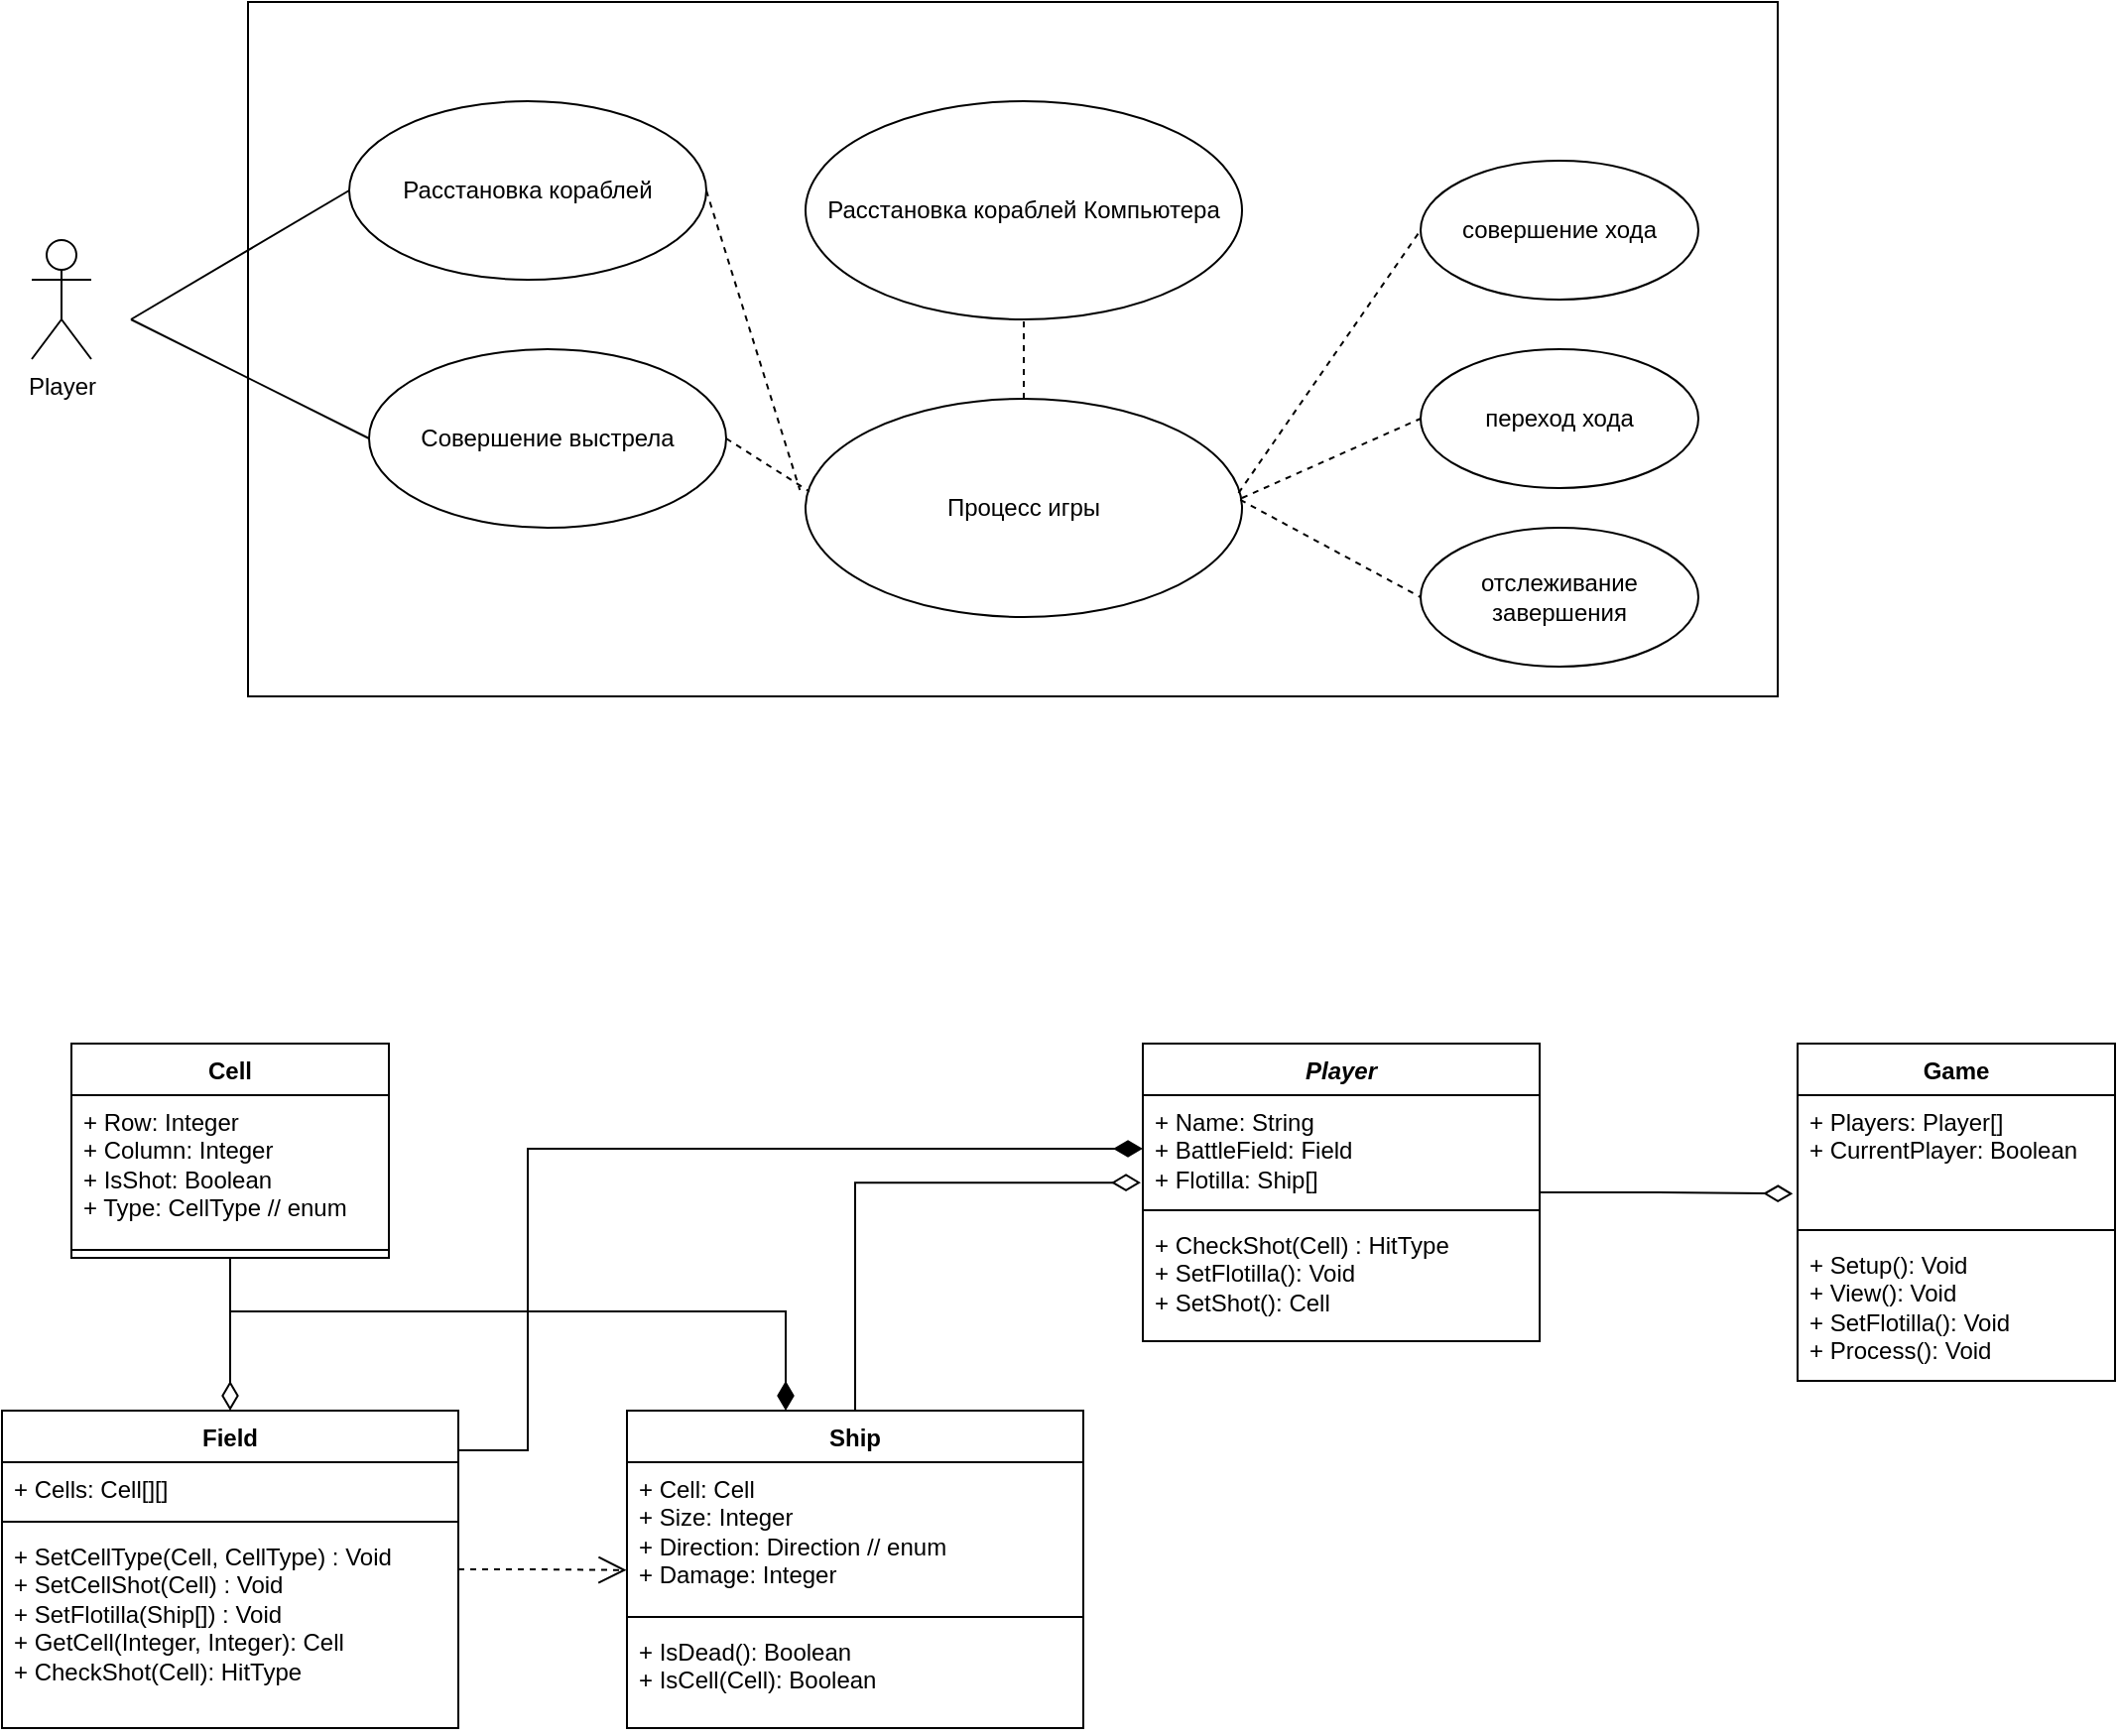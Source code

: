 <mxfile version="22.0.4" type="device">
  <diagram name="Страница — 1" id="brCAHniHqtnJdX55iJIi">
    <mxGraphModel dx="600" dy="331" grid="1" gridSize="10" guides="1" tooltips="1" connect="1" arrows="1" fold="1" page="1" pageScale="1" pageWidth="827" pageHeight="1169" math="0" shadow="0">
      <root>
        <mxCell id="0" />
        <mxCell id="1" parent="0" />
        <mxCell id="aPqiDfBZTmzHr9kcnYZZ-1" value="" style="rounded=0;whiteSpace=wrap;html=1;" vertex="1" parent="1">
          <mxGeometry x="199" y="60" width="771" height="350" as="geometry" />
        </mxCell>
        <mxCell id="aPqiDfBZTmzHr9kcnYZZ-2" value="Расстановка кораблей" style="ellipse;whiteSpace=wrap;html=1;" vertex="1" parent="1">
          <mxGeometry x="250" y="110" width="180" height="90" as="geometry" />
        </mxCell>
        <mxCell id="aPqiDfBZTmzHr9kcnYZZ-5" value="Совершение выстрела" style="ellipse;whiteSpace=wrap;html=1;" vertex="1" parent="1">
          <mxGeometry x="260" y="235" width="180" height="90" as="geometry" />
        </mxCell>
        <mxCell id="aPqiDfBZTmzHr9kcnYZZ-6" value="Player" style="shape=umlActor;verticalLabelPosition=bottom;verticalAlign=top;html=1;" vertex="1" parent="1">
          <mxGeometry x="90" y="180" width="30" height="60" as="geometry" />
        </mxCell>
        <mxCell id="aPqiDfBZTmzHr9kcnYZZ-7" value="" style="endArrow=none;html=1;rounded=0;entryX=0;entryY=0.5;entryDx=0;entryDy=0;" edge="1" parent="1" target="aPqiDfBZTmzHr9kcnYZZ-2">
          <mxGeometry width="50" height="50" relative="1" as="geometry">
            <mxPoint x="140" y="220" as="sourcePoint" />
            <mxPoint x="190" y="170" as="targetPoint" />
          </mxGeometry>
        </mxCell>
        <mxCell id="aPqiDfBZTmzHr9kcnYZZ-8" value="" style="endArrow=none;html=1;rounded=0;entryX=0;entryY=0.5;entryDx=0;entryDy=0;" edge="1" parent="1" target="aPqiDfBZTmzHr9kcnYZZ-5">
          <mxGeometry width="50" height="50" relative="1" as="geometry">
            <mxPoint x="140" y="220" as="sourcePoint" />
            <mxPoint x="260" y="165" as="targetPoint" />
          </mxGeometry>
        </mxCell>
        <mxCell id="aPqiDfBZTmzHr9kcnYZZ-9" value="Расстановка кораблей Компьютера" style="ellipse;whiteSpace=wrap;html=1;" vertex="1" parent="1">
          <mxGeometry x="480" y="110" width="220" height="110" as="geometry" />
        </mxCell>
        <mxCell id="aPqiDfBZTmzHr9kcnYZZ-10" value="Процесс игры" style="ellipse;whiteSpace=wrap;html=1;" vertex="1" parent="1">
          <mxGeometry x="480" y="260" width="220" height="110" as="geometry" />
        </mxCell>
        <mxCell id="aPqiDfBZTmzHr9kcnYZZ-12" value="" style="endArrow=none;dashed=1;html=1;rounded=0;exitX=1;exitY=0.5;exitDx=0;exitDy=0;entryX=0.009;entryY=0.425;entryDx=0;entryDy=0;entryPerimeter=0;" edge="1" parent="1" source="aPqiDfBZTmzHr9kcnYZZ-5" target="aPqiDfBZTmzHr9kcnYZZ-10">
          <mxGeometry width="50" height="50" relative="1" as="geometry">
            <mxPoint x="410" y="370" as="sourcePoint" />
            <mxPoint x="460" y="320" as="targetPoint" />
          </mxGeometry>
        </mxCell>
        <mxCell id="aPqiDfBZTmzHr9kcnYZZ-13" value="" style="endArrow=none;dashed=1;html=1;rounded=0;entryX=-0.013;entryY=0.418;entryDx=0;entryDy=0;entryPerimeter=0;exitX=1;exitY=0.5;exitDx=0;exitDy=0;" edge="1" parent="1" source="aPqiDfBZTmzHr9kcnYZZ-2" target="aPqiDfBZTmzHr9kcnYZZ-10">
          <mxGeometry width="50" height="50" relative="1" as="geometry">
            <mxPoint x="450" y="197" as="sourcePoint" />
            <mxPoint x="492" y="223.5" as="targetPoint" />
          </mxGeometry>
        </mxCell>
        <mxCell id="aPqiDfBZTmzHr9kcnYZZ-14" value="" style="endArrow=none;dashed=1;html=1;rounded=0;exitX=0.5;exitY=0;exitDx=0;exitDy=0;" edge="1" parent="1" source="aPqiDfBZTmzHr9kcnYZZ-10">
          <mxGeometry width="50" height="50" relative="1" as="geometry">
            <mxPoint x="540" y="270" as="sourcePoint" />
            <mxPoint x="590" y="220" as="targetPoint" />
          </mxGeometry>
        </mxCell>
        <mxCell id="aPqiDfBZTmzHr9kcnYZZ-17" value="совершение хода" style="ellipse;whiteSpace=wrap;html=1;" vertex="1" parent="1">
          <mxGeometry x="790" y="140" width="140" height="70" as="geometry" />
        </mxCell>
        <mxCell id="aPqiDfBZTmzHr9kcnYZZ-18" value="переход хода" style="ellipse;whiteSpace=wrap;html=1;" vertex="1" parent="1">
          <mxGeometry x="790" y="235" width="140" height="70" as="geometry" />
        </mxCell>
        <mxCell id="aPqiDfBZTmzHr9kcnYZZ-19" value="отслеживание завершения" style="ellipse;whiteSpace=wrap;html=1;" vertex="1" parent="1">
          <mxGeometry x="790" y="325" width="140" height="70" as="geometry" />
        </mxCell>
        <mxCell id="aPqiDfBZTmzHr9kcnYZZ-20" value="" style="endArrow=none;dashed=1;html=1;rounded=0;exitX=0.992;exitY=0.432;exitDx=0;exitDy=0;exitPerimeter=0;entryX=0;entryY=0.5;entryDx=0;entryDy=0;" edge="1" parent="1" source="aPqiDfBZTmzHr9kcnYZZ-10" target="aPqiDfBZTmzHr9kcnYZZ-17">
          <mxGeometry width="50" height="50" relative="1" as="geometry">
            <mxPoint x="690" y="310" as="sourcePoint" />
            <mxPoint x="740" y="260" as="targetPoint" />
          </mxGeometry>
        </mxCell>
        <mxCell id="aPqiDfBZTmzHr9kcnYZZ-21" value="" style="endArrow=none;dashed=1;html=1;rounded=0;entryX=0;entryY=0.5;entryDx=0;entryDy=0;" edge="1" parent="1" target="aPqiDfBZTmzHr9kcnYZZ-18">
          <mxGeometry width="50" height="50" relative="1" as="geometry">
            <mxPoint x="700" y="310" as="sourcePoint" />
            <mxPoint x="750" y="260" as="targetPoint" />
          </mxGeometry>
        </mxCell>
        <mxCell id="aPqiDfBZTmzHr9kcnYZZ-22" value="" style="endArrow=none;dashed=1;html=1;rounded=0;entryX=0;entryY=0.5;entryDx=0;entryDy=0;exitX=0.996;exitY=0.463;exitDx=0;exitDy=0;exitPerimeter=0;" edge="1" parent="1" source="aPqiDfBZTmzHr9kcnYZZ-10" target="aPqiDfBZTmzHr9kcnYZZ-19">
          <mxGeometry width="50" height="50" relative="1" as="geometry">
            <mxPoint x="710" y="320" as="sourcePoint" />
            <mxPoint x="800" y="280" as="targetPoint" />
          </mxGeometry>
        </mxCell>
        <mxCell id="aPqiDfBZTmzHr9kcnYZZ-31" style="edgeStyle=orthogonalEdgeStyle;rounded=0;orthogonalLoop=1;jettySize=auto;html=1;entryX=0.5;entryY=0;entryDx=0;entryDy=0;endArrow=diamondThin;endFill=0;endSize=12;" edge="1" parent="1" source="aPqiDfBZTmzHr9kcnYZZ-23" target="aPqiDfBZTmzHr9kcnYZZ-27">
          <mxGeometry relative="1" as="geometry" />
        </mxCell>
        <mxCell id="aPqiDfBZTmzHr9kcnYZZ-53" style="edgeStyle=orthogonalEdgeStyle;rounded=0;orthogonalLoop=1;jettySize=auto;html=1;endArrow=diamondThin;endFill=1;endSize=12;" edge="1" parent="1" source="aPqiDfBZTmzHr9kcnYZZ-23">
          <mxGeometry relative="1" as="geometry">
            <mxPoint x="470" y="770" as="targetPoint" />
            <Array as="points">
              <mxPoint x="190" y="720" />
              <mxPoint x="470" y="720" />
              <mxPoint x="470" y="770" />
            </Array>
          </mxGeometry>
        </mxCell>
        <mxCell id="aPqiDfBZTmzHr9kcnYZZ-23" value="Cell" style="swimlane;fontStyle=1;align=center;verticalAlign=top;childLayout=stackLayout;horizontal=1;startSize=26;horizontalStack=0;resizeParent=1;resizeParentMax=0;resizeLast=0;collapsible=1;marginBottom=0;whiteSpace=wrap;html=1;" vertex="1" parent="1">
          <mxGeometry x="110" y="585" width="160" height="108" as="geometry" />
        </mxCell>
        <mxCell id="aPqiDfBZTmzHr9kcnYZZ-24" value="+ Row: Integer&lt;br&gt;+ Column: Integer&lt;br&gt;+ IsShot: Boolean&lt;br&gt;+ Type: CellType // enum" style="text;strokeColor=none;fillColor=none;align=left;verticalAlign=top;spacingLeft=4;spacingRight=4;overflow=hidden;rotatable=0;points=[[0,0.5],[1,0.5]];portConstraint=eastwest;whiteSpace=wrap;html=1;" vertex="1" parent="aPqiDfBZTmzHr9kcnYZZ-23">
          <mxGeometry y="26" width="160" height="74" as="geometry" />
        </mxCell>
        <mxCell id="aPqiDfBZTmzHr9kcnYZZ-25" value="" style="line;strokeWidth=1;fillColor=none;align=left;verticalAlign=middle;spacingTop=-1;spacingLeft=3;spacingRight=3;rotatable=0;labelPosition=right;points=[];portConstraint=eastwest;strokeColor=inherit;" vertex="1" parent="aPqiDfBZTmzHr9kcnYZZ-23">
          <mxGeometry y="100" width="160" height="8" as="geometry" />
        </mxCell>
        <mxCell id="aPqiDfBZTmzHr9kcnYZZ-43" style="edgeStyle=orthogonalEdgeStyle;rounded=0;orthogonalLoop=1;jettySize=auto;html=1;entryX=0;entryY=0.5;entryDx=0;entryDy=0;endArrow=diamondThin;endFill=1;endSize=12;" edge="1" parent="1" source="aPqiDfBZTmzHr9kcnYZZ-27" target="aPqiDfBZTmzHr9kcnYZZ-39">
          <mxGeometry relative="1" as="geometry">
            <Array as="points">
              <mxPoint x="340" y="790" />
              <mxPoint x="340" y="638" />
            </Array>
          </mxGeometry>
        </mxCell>
        <mxCell id="aPqiDfBZTmzHr9kcnYZZ-27" value="Field" style="swimlane;fontStyle=1;align=center;verticalAlign=top;childLayout=stackLayout;horizontal=1;startSize=26;horizontalStack=0;resizeParent=1;resizeParentMax=0;resizeLast=0;collapsible=1;marginBottom=0;whiteSpace=wrap;html=1;" vertex="1" parent="1">
          <mxGeometry x="75" y="770" width="230" height="160" as="geometry" />
        </mxCell>
        <mxCell id="aPqiDfBZTmzHr9kcnYZZ-28" value="+ Cells: Cell[][]" style="text;strokeColor=none;fillColor=none;align=left;verticalAlign=top;spacingLeft=4;spacingRight=4;overflow=hidden;rotatable=0;points=[[0,0.5],[1,0.5]];portConstraint=eastwest;whiteSpace=wrap;html=1;" vertex="1" parent="aPqiDfBZTmzHr9kcnYZZ-27">
          <mxGeometry y="26" width="230" height="26" as="geometry" />
        </mxCell>
        <mxCell id="aPqiDfBZTmzHr9kcnYZZ-29" value="" style="line;strokeWidth=1;fillColor=none;align=left;verticalAlign=middle;spacingTop=-1;spacingLeft=3;spacingRight=3;rotatable=0;labelPosition=right;points=[];portConstraint=eastwest;strokeColor=inherit;" vertex="1" parent="aPqiDfBZTmzHr9kcnYZZ-27">
          <mxGeometry y="52" width="230" height="8" as="geometry" />
        </mxCell>
        <mxCell id="aPqiDfBZTmzHr9kcnYZZ-30" value="+ SetCellType(Cell, CellType) : Void&lt;br&gt;+ SetCellShot(Cell) : Void&lt;br&gt;+ SetFlotilla(Ship[]) : Void&lt;br&gt;+ GetCell(Integer, Integer): Cell&lt;br&gt;+ CheckShot(Cell): HitType" style="text;strokeColor=none;fillColor=none;align=left;verticalAlign=top;spacingLeft=4;spacingRight=4;overflow=hidden;rotatable=0;points=[[0,0.5],[1,0.5]];portConstraint=eastwest;whiteSpace=wrap;html=1;" vertex="1" parent="aPqiDfBZTmzHr9kcnYZZ-27">
          <mxGeometry y="60" width="230" height="100" as="geometry" />
        </mxCell>
        <mxCell id="aPqiDfBZTmzHr9kcnYZZ-32" value="Ship" style="swimlane;fontStyle=1;align=center;verticalAlign=top;childLayout=stackLayout;horizontal=1;startSize=26;horizontalStack=0;resizeParent=1;resizeParentMax=0;resizeLast=0;collapsible=1;marginBottom=0;whiteSpace=wrap;html=1;" vertex="1" parent="1">
          <mxGeometry x="390" y="770" width="230" height="160" as="geometry" />
        </mxCell>
        <mxCell id="aPqiDfBZTmzHr9kcnYZZ-33" value="+ Cell: Cell&lt;br&gt;+ Size: Integer&lt;br&gt;+ Direction: Direction // enum&lt;br&gt;+ Damage: Integer" style="text;strokeColor=none;fillColor=none;align=left;verticalAlign=top;spacingLeft=4;spacingRight=4;overflow=hidden;rotatable=0;points=[[0,0.5],[1,0.5]];portConstraint=eastwest;whiteSpace=wrap;html=1;" vertex="1" parent="aPqiDfBZTmzHr9kcnYZZ-32">
          <mxGeometry y="26" width="230" height="74" as="geometry" />
        </mxCell>
        <mxCell id="aPqiDfBZTmzHr9kcnYZZ-34" value="" style="line;strokeWidth=1;fillColor=none;align=left;verticalAlign=middle;spacingTop=-1;spacingLeft=3;spacingRight=3;rotatable=0;labelPosition=right;points=[];portConstraint=eastwest;strokeColor=inherit;" vertex="1" parent="aPqiDfBZTmzHr9kcnYZZ-32">
          <mxGeometry y="100" width="230" height="8" as="geometry" />
        </mxCell>
        <mxCell id="aPqiDfBZTmzHr9kcnYZZ-35" value="+ IsDead(): Boolean&lt;br&gt;+ IsCell(Cell): Boolean" style="text;strokeColor=none;fillColor=none;align=left;verticalAlign=top;spacingLeft=4;spacingRight=4;overflow=hidden;rotatable=0;points=[[0,0.5],[1,0.5]];portConstraint=eastwest;whiteSpace=wrap;html=1;" vertex="1" parent="aPqiDfBZTmzHr9kcnYZZ-32">
          <mxGeometry y="108" width="230" height="52" as="geometry" />
        </mxCell>
        <mxCell id="aPqiDfBZTmzHr9kcnYZZ-37" style="edgeStyle=orthogonalEdgeStyle;rounded=0;orthogonalLoop=1;jettySize=auto;html=1;entryX=-0.001;entryY=0.735;entryDx=0;entryDy=0;entryPerimeter=0;endArrow=open;endFill=0;startSize=6;dashed=1;endSize=12;" edge="1" parent="1" source="aPqiDfBZTmzHr9kcnYZZ-27" target="aPqiDfBZTmzHr9kcnYZZ-33">
          <mxGeometry relative="1" as="geometry" />
        </mxCell>
        <mxCell id="aPqiDfBZTmzHr9kcnYZZ-38" value="&lt;i&gt;Player&lt;/i&gt;" style="swimlane;fontStyle=1;align=center;verticalAlign=top;childLayout=stackLayout;horizontal=1;startSize=26;horizontalStack=0;resizeParent=1;resizeParentMax=0;resizeLast=0;collapsible=1;marginBottom=0;whiteSpace=wrap;html=1;" vertex="1" parent="1">
          <mxGeometry x="650" y="585" width="200" height="150" as="geometry" />
        </mxCell>
        <mxCell id="aPqiDfBZTmzHr9kcnYZZ-39" value="+ Name: String&lt;br&gt;+ BattleField: Field&lt;br&gt;+ Flotilla: Ship[]" style="text;strokeColor=none;fillColor=none;align=left;verticalAlign=top;spacingLeft=4;spacingRight=4;overflow=hidden;rotatable=0;points=[[0,0.5],[1,0.5]];portConstraint=eastwest;whiteSpace=wrap;html=1;" vertex="1" parent="aPqiDfBZTmzHr9kcnYZZ-38">
          <mxGeometry y="26" width="200" height="54" as="geometry" />
        </mxCell>
        <mxCell id="aPqiDfBZTmzHr9kcnYZZ-40" value="" style="line;strokeWidth=1;fillColor=none;align=left;verticalAlign=middle;spacingTop=-1;spacingLeft=3;spacingRight=3;rotatable=0;labelPosition=right;points=[];portConstraint=eastwest;strokeColor=inherit;" vertex="1" parent="aPqiDfBZTmzHr9kcnYZZ-38">
          <mxGeometry y="80" width="200" height="8" as="geometry" />
        </mxCell>
        <mxCell id="aPqiDfBZTmzHr9kcnYZZ-41" value="+ CheckShot(Cell) : HitType&lt;br&gt;+ SetFlotilla(): Void&lt;br&gt;+ SetShot(): Cell" style="text;strokeColor=none;fillColor=none;align=left;verticalAlign=top;spacingLeft=4;spacingRight=4;overflow=hidden;rotatable=0;points=[[0,0.5],[1,0.5]];portConstraint=eastwest;whiteSpace=wrap;html=1;" vertex="1" parent="aPqiDfBZTmzHr9kcnYZZ-38">
          <mxGeometry y="88" width="200" height="62" as="geometry" />
        </mxCell>
        <mxCell id="aPqiDfBZTmzHr9kcnYZZ-42" style="edgeStyle=orthogonalEdgeStyle;rounded=0;orthogonalLoop=1;jettySize=auto;html=1;entryX=-0.005;entryY=0.816;entryDx=0;entryDy=0;entryPerimeter=0;endArrow=diamondThin;endFill=0;startSize=6;endSize=12;" edge="1" parent="1" source="aPqiDfBZTmzHr9kcnYZZ-32" target="aPqiDfBZTmzHr9kcnYZZ-39">
          <mxGeometry relative="1" as="geometry" />
        </mxCell>
        <mxCell id="aPqiDfBZTmzHr9kcnYZZ-44" value="Game" style="swimlane;fontStyle=1;align=center;verticalAlign=top;childLayout=stackLayout;horizontal=1;startSize=26;horizontalStack=0;resizeParent=1;resizeParentMax=0;resizeLast=0;collapsible=1;marginBottom=0;whiteSpace=wrap;html=1;" vertex="1" parent="1">
          <mxGeometry x="980" y="585" width="160" height="170" as="geometry" />
        </mxCell>
        <mxCell id="aPqiDfBZTmzHr9kcnYZZ-45" value="+ Players: Player[]&lt;br&gt;+ CurrentPlayer: Boolean" style="text;strokeColor=none;fillColor=none;align=left;verticalAlign=top;spacingLeft=4;spacingRight=4;overflow=hidden;rotatable=0;points=[[0,0.5],[1,0.5]];portConstraint=eastwest;whiteSpace=wrap;html=1;" vertex="1" parent="aPqiDfBZTmzHr9kcnYZZ-44">
          <mxGeometry y="26" width="160" height="64" as="geometry" />
        </mxCell>
        <mxCell id="aPqiDfBZTmzHr9kcnYZZ-46" value="" style="line;strokeWidth=1;fillColor=none;align=left;verticalAlign=middle;spacingTop=-1;spacingLeft=3;spacingRight=3;rotatable=0;labelPosition=right;points=[];portConstraint=eastwest;strokeColor=inherit;" vertex="1" parent="aPqiDfBZTmzHr9kcnYZZ-44">
          <mxGeometry y="90" width="160" height="8" as="geometry" />
        </mxCell>
        <mxCell id="aPqiDfBZTmzHr9kcnYZZ-47" value="+ Setup(): Void&lt;br&gt;+ View(): Void&lt;br&gt;+ SetFlotilla(): Void&lt;br&gt;+ Process(): Void" style="text;strokeColor=none;fillColor=none;align=left;verticalAlign=top;spacingLeft=4;spacingRight=4;overflow=hidden;rotatable=0;points=[[0,0.5],[1,0.5]];portConstraint=eastwest;whiteSpace=wrap;html=1;" vertex="1" parent="aPqiDfBZTmzHr9kcnYZZ-44">
          <mxGeometry y="98" width="160" height="72" as="geometry" />
        </mxCell>
        <mxCell id="aPqiDfBZTmzHr9kcnYZZ-55" style="edgeStyle=orthogonalEdgeStyle;rounded=0;orthogonalLoop=1;jettySize=auto;html=1;entryX=-0.015;entryY=0.776;entryDx=0;entryDy=0;entryPerimeter=0;endArrow=diamondThin;endFill=0;endSize=12;" edge="1" parent="1" source="aPqiDfBZTmzHr9kcnYZZ-38" target="aPqiDfBZTmzHr9kcnYZZ-45">
          <mxGeometry relative="1" as="geometry" />
        </mxCell>
      </root>
    </mxGraphModel>
  </diagram>
</mxfile>
